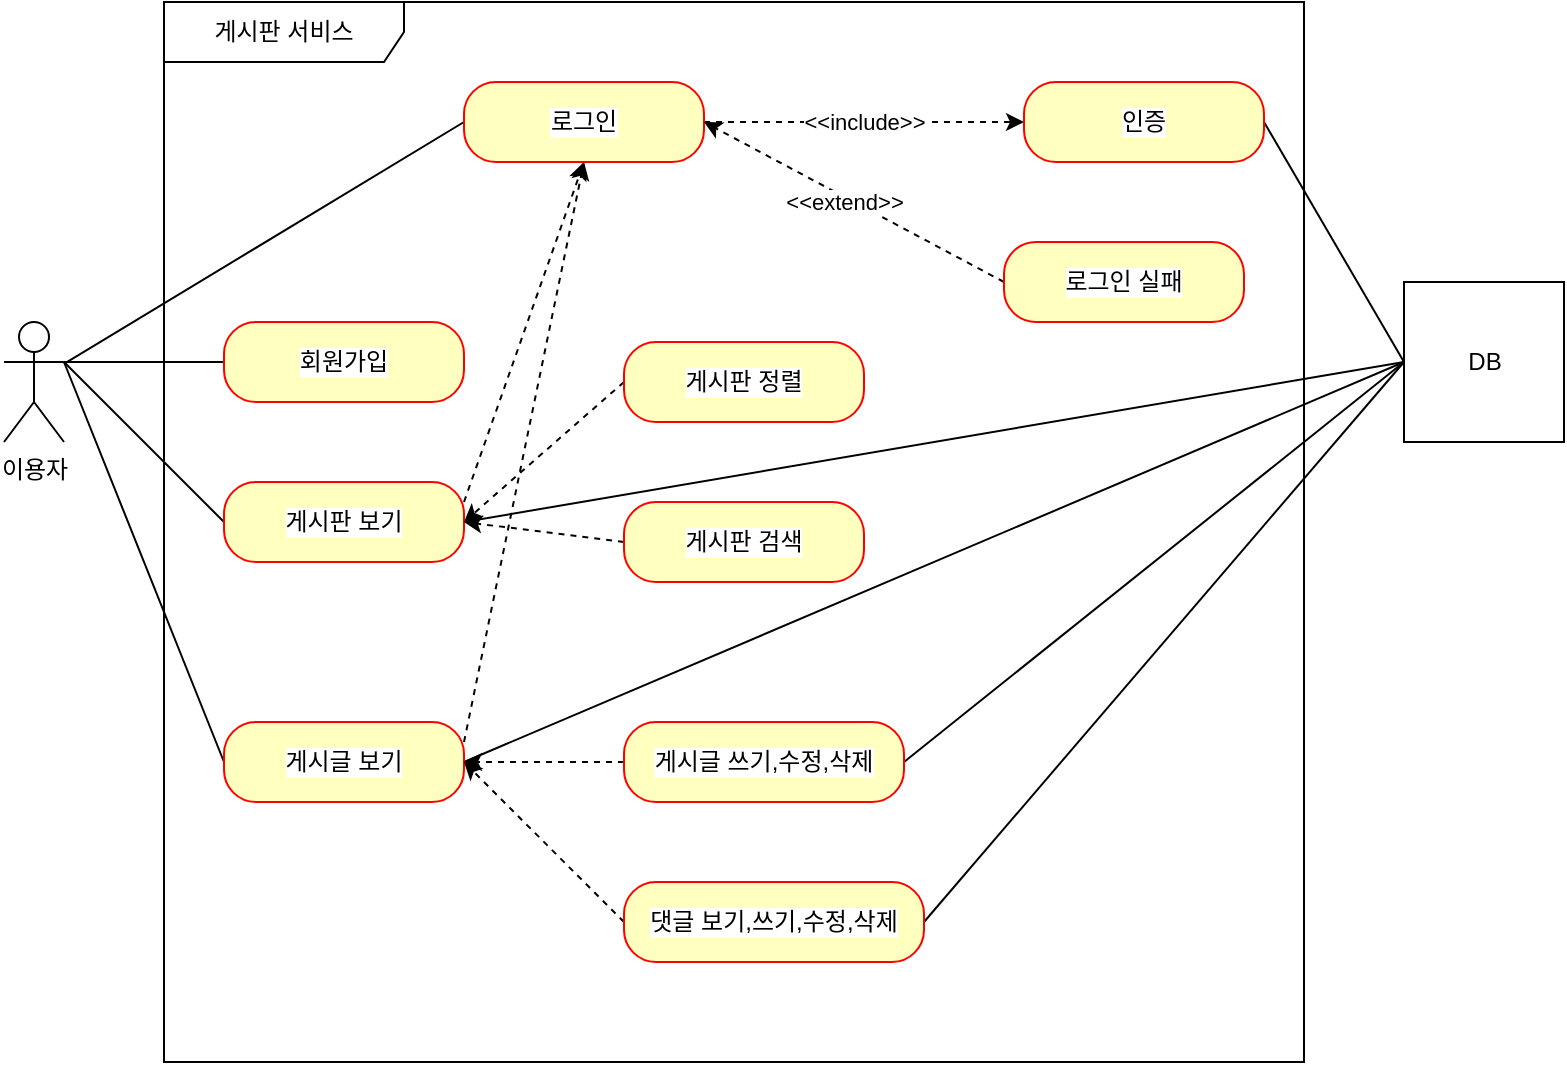 <mxfile version="20.4.0" type="github">
  <diagram id="LUx5Q-E27hHc2LMolcEZ" name="페이지-1">
    <mxGraphModel dx="874" dy="624" grid="1" gridSize="10" guides="1" tooltips="1" connect="1" arrows="1" fold="1" page="1" pageScale="1" pageWidth="827" pageHeight="1169" math="0" shadow="0">
      <root>
        <mxCell id="0" />
        <mxCell id="1" parent="0" />
        <mxCell id="EpxUHzpcKmTcJIoI_K-g-6" value="이용자&lt;br&gt;" style="shape=umlActor;verticalLabelPosition=bottom;verticalAlign=top;html=1;" vertex="1" parent="1">
          <mxGeometry x="250" y="200" width="30" height="60" as="geometry" />
        </mxCell>
        <mxCell id="EpxUHzpcKmTcJIoI_K-g-9" value="게시판 서비스&lt;br&gt;" style="shape=umlFrame;whiteSpace=wrap;html=1;labelBackgroundColor=#ffffff;width=120;height=30;" vertex="1" parent="1">
          <mxGeometry x="330" y="40" width="570" height="530" as="geometry" />
        </mxCell>
        <mxCell id="EpxUHzpcKmTcJIoI_K-g-26" style="rounded=0;orthogonalLoop=1;jettySize=auto;html=1;exitX=0;exitY=0.5;exitDx=0;exitDy=0;entryX=1;entryY=0.333;entryDx=0;entryDy=0;entryPerimeter=0;endArrow=none;endFill=0;" edge="1" parent="1" source="EpxUHzpcKmTcJIoI_K-g-10" target="EpxUHzpcKmTcJIoI_K-g-6">
          <mxGeometry relative="1" as="geometry" />
        </mxCell>
        <mxCell id="EpxUHzpcKmTcJIoI_K-g-10" value="회원가입" style="rounded=1;whiteSpace=wrap;html=1;arcSize=40;fontColor=#000000;fillColor=#ffffc0;strokeColor=#ff0000;labelBackgroundColor=#ffffff;" vertex="1" parent="1">
          <mxGeometry x="360" y="200" width="120" height="40" as="geometry" />
        </mxCell>
        <mxCell id="EpxUHzpcKmTcJIoI_K-g-28" style="edgeStyle=none;rounded=0;orthogonalLoop=1;jettySize=auto;html=1;exitX=0;exitY=0.5;exitDx=0;exitDy=0;entryX=1;entryY=0.333;entryDx=0;entryDy=0;entryPerimeter=0;endArrow=none;endFill=0;" edge="1" parent="1" source="EpxUHzpcKmTcJIoI_K-g-12" target="EpxUHzpcKmTcJIoI_K-g-6">
          <mxGeometry relative="1" as="geometry" />
        </mxCell>
        <mxCell id="EpxUHzpcKmTcJIoI_K-g-36" style="edgeStyle=none;rounded=0;orthogonalLoop=1;jettySize=auto;html=1;exitX=1;exitY=0.25;exitDx=0;exitDy=0;entryX=0.5;entryY=1;entryDx=0;entryDy=0;dashed=1;endArrow=classic;endFill=1;" edge="1" parent="1" source="EpxUHzpcKmTcJIoI_K-g-12" target="EpxUHzpcKmTcJIoI_K-g-14">
          <mxGeometry relative="1" as="geometry" />
        </mxCell>
        <mxCell id="EpxUHzpcKmTcJIoI_K-g-52" style="edgeStyle=none;rounded=0;orthogonalLoop=1;jettySize=auto;html=1;exitX=1;exitY=0.5;exitDx=0;exitDy=0;entryX=0;entryY=0.5;entryDx=0;entryDy=0;endArrow=none;endFill=0;" edge="1" parent="1" source="EpxUHzpcKmTcJIoI_K-g-12" target="EpxUHzpcKmTcJIoI_K-g-49">
          <mxGeometry relative="1" as="geometry" />
        </mxCell>
        <mxCell id="EpxUHzpcKmTcJIoI_K-g-12" value="게시판 보기" style="rounded=1;whiteSpace=wrap;html=1;arcSize=40;fontColor=#000000;fillColor=#ffffc0;strokeColor=#ff0000;labelBackgroundColor=#ffffff;" vertex="1" parent="1">
          <mxGeometry x="360" y="280" width="120" height="40" as="geometry" />
        </mxCell>
        <mxCell id="EpxUHzpcKmTcJIoI_K-g-29" style="edgeStyle=none;rounded=0;orthogonalLoop=1;jettySize=auto;html=1;exitX=0;exitY=0.5;exitDx=0;exitDy=0;endArrow=none;endFill=0;" edge="1" parent="1" source="EpxUHzpcKmTcJIoI_K-g-13">
          <mxGeometry relative="1" as="geometry">
            <mxPoint x="280" y="220" as="targetPoint" />
          </mxGeometry>
        </mxCell>
        <mxCell id="EpxUHzpcKmTcJIoI_K-g-38" style="edgeStyle=none;rounded=0;orthogonalLoop=1;jettySize=auto;html=1;exitX=1;exitY=0.25;exitDx=0;exitDy=0;dashed=1;endArrow=classic;endFill=1;entryX=0.5;entryY=1;entryDx=0;entryDy=0;" edge="1" parent="1" source="EpxUHzpcKmTcJIoI_K-g-13" target="EpxUHzpcKmTcJIoI_K-g-14">
          <mxGeometry relative="1" as="geometry">
            <mxPoint x="540" y="130" as="targetPoint" />
          </mxGeometry>
        </mxCell>
        <mxCell id="EpxUHzpcKmTcJIoI_K-g-53" style="edgeStyle=none;rounded=0;orthogonalLoop=1;jettySize=auto;html=1;exitX=1;exitY=0.5;exitDx=0;exitDy=0;endArrow=none;endFill=0;entryX=0;entryY=0.5;entryDx=0;entryDy=0;" edge="1" parent="1" source="EpxUHzpcKmTcJIoI_K-g-13" target="EpxUHzpcKmTcJIoI_K-g-49">
          <mxGeometry relative="1" as="geometry">
            <mxPoint x="950" y="200" as="targetPoint" />
          </mxGeometry>
        </mxCell>
        <mxCell id="EpxUHzpcKmTcJIoI_K-g-13" value="게시글 보기" style="rounded=1;whiteSpace=wrap;html=1;arcSize=40;fontColor=#000000;fillColor=#ffffc0;strokeColor=#ff0000;labelBackgroundColor=#ffffff;" vertex="1" parent="1">
          <mxGeometry x="360" y="400" width="120" height="40" as="geometry" />
        </mxCell>
        <mxCell id="EpxUHzpcKmTcJIoI_K-g-27" style="edgeStyle=none;rounded=0;orthogonalLoop=1;jettySize=auto;html=1;exitX=0;exitY=0.5;exitDx=0;exitDy=0;endArrow=none;endFill=0;" edge="1" parent="1" source="EpxUHzpcKmTcJIoI_K-g-14" target="EpxUHzpcKmTcJIoI_K-g-6">
          <mxGeometry relative="1" as="geometry" />
        </mxCell>
        <mxCell id="EpxUHzpcKmTcJIoI_K-g-33" style="edgeStyle=none;rounded=0;orthogonalLoop=1;jettySize=auto;html=1;exitX=1;exitY=0.5;exitDx=0;exitDy=0;dashed=1;endArrow=classic;endFill=1;" edge="1" parent="1" source="EpxUHzpcKmTcJIoI_K-g-14" target="EpxUHzpcKmTcJIoI_K-g-15">
          <mxGeometry relative="1" as="geometry" />
        </mxCell>
        <mxCell id="EpxUHzpcKmTcJIoI_K-g-34" value="&amp;lt;&amp;lt;include&amp;gt;&amp;gt;" style="edgeLabel;html=1;align=center;verticalAlign=middle;resizable=0;points=[];" vertex="1" connectable="0" parent="EpxUHzpcKmTcJIoI_K-g-33">
          <mxGeometry x="0.275" relative="1" as="geometry">
            <mxPoint x="-22" as="offset" />
          </mxGeometry>
        </mxCell>
        <mxCell id="EpxUHzpcKmTcJIoI_K-g-14" value="로그인" style="rounded=1;whiteSpace=wrap;html=1;arcSize=40;fontColor=#000000;fillColor=#ffffc0;strokeColor=#ff0000;labelBackgroundColor=#ffffff;" vertex="1" parent="1">
          <mxGeometry x="480" y="80" width="120" height="40" as="geometry" />
        </mxCell>
        <mxCell id="EpxUHzpcKmTcJIoI_K-g-51" style="edgeStyle=none;rounded=0;orthogonalLoop=1;jettySize=auto;html=1;exitX=1;exitY=0.5;exitDx=0;exitDy=0;entryX=0;entryY=0.5;entryDx=0;entryDy=0;endArrow=none;endFill=0;" edge="1" parent="1" source="EpxUHzpcKmTcJIoI_K-g-15" target="EpxUHzpcKmTcJIoI_K-g-49">
          <mxGeometry relative="1" as="geometry" />
        </mxCell>
        <mxCell id="EpxUHzpcKmTcJIoI_K-g-15" value="인증" style="rounded=1;whiteSpace=wrap;html=1;arcSize=40;fontColor=#000000;fillColor=#ffffc0;strokeColor=#ff0000;labelBackgroundColor=#ffffff;" vertex="1" parent="1">
          <mxGeometry x="760" y="80" width="120" height="40" as="geometry" />
        </mxCell>
        <mxCell id="EpxUHzpcKmTcJIoI_K-g-31" style="edgeStyle=none;rounded=0;orthogonalLoop=1;jettySize=auto;html=1;exitX=0;exitY=0.5;exitDx=0;exitDy=0;endArrow=classic;endFill=1;dashed=1;" edge="1" parent="1" source="EpxUHzpcKmTcJIoI_K-g-16">
          <mxGeometry relative="1" as="geometry">
            <mxPoint x="600" y="100" as="targetPoint" />
          </mxGeometry>
        </mxCell>
        <mxCell id="EpxUHzpcKmTcJIoI_K-g-35" value="&amp;lt;&amp;lt;extend&amp;gt;&amp;gt;" style="edgeLabel;html=1;align=center;verticalAlign=middle;resizable=0;points=[];" vertex="1" connectable="0" parent="EpxUHzpcKmTcJIoI_K-g-31">
          <mxGeometry x="-0.196" y="4" relative="1" as="geometry">
            <mxPoint x="-18" y="-12" as="offset" />
          </mxGeometry>
        </mxCell>
        <mxCell id="EpxUHzpcKmTcJIoI_K-g-16" value="로그인 실패" style="rounded=1;whiteSpace=wrap;html=1;arcSize=40;fontColor=#000000;fillColor=#ffffc0;strokeColor=#ff0000;labelBackgroundColor=#ffffff;" vertex="1" parent="1">
          <mxGeometry x="750" y="160" width="120" height="40" as="geometry" />
        </mxCell>
        <mxCell id="EpxUHzpcKmTcJIoI_K-g-41" style="edgeStyle=none;rounded=0;orthogonalLoop=1;jettySize=auto;html=1;exitX=0;exitY=0.5;exitDx=0;exitDy=0;entryX=1;entryY=0.5;entryDx=0;entryDy=0;dashed=1;endArrow=classic;endFill=1;" edge="1" parent="1" source="EpxUHzpcKmTcJIoI_K-g-17" target="EpxUHzpcKmTcJIoI_K-g-12">
          <mxGeometry relative="1" as="geometry" />
        </mxCell>
        <mxCell id="EpxUHzpcKmTcJIoI_K-g-17" value="게시판 정렬" style="rounded=1;whiteSpace=wrap;html=1;arcSize=40;fontColor=#000000;fillColor=#ffffc0;strokeColor=#ff0000;labelBackgroundColor=#ffffff;" vertex="1" parent="1">
          <mxGeometry x="560" y="210" width="120" height="40" as="geometry" />
        </mxCell>
        <mxCell id="EpxUHzpcKmTcJIoI_K-g-43" style="edgeStyle=none;rounded=0;orthogonalLoop=1;jettySize=auto;html=1;exitX=0;exitY=0.5;exitDx=0;exitDy=0;entryX=1;entryY=0.5;entryDx=0;entryDy=0;dashed=1;endArrow=classic;endFill=1;" edge="1" parent="1" source="EpxUHzpcKmTcJIoI_K-g-18" target="EpxUHzpcKmTcJIoI_K-g-12">
          <mxGeometry relative="1" as="geometry" />
        </mxCell>
        <mxCell id="EpxUHzpcKmTcJIoI_K-g-18" value="게시판 검색" style="rounded=1;whiteSpace=wrap;html=1;arcSize=40;fontColor=#000000;fillColor=#ffffc0;strokeColor=#ff0000;labelBackgroundColor=#ffffff;" vertex="1" parent="1">
          <mxGeometry x="560" y="290" width="120" height="40" as="geometry" />
        </mxCell>
        <mxCell id="EpxUHzpcKmTcJIoI_K-g-47" style="edgeStyle=none;rounded=0;orthogonalLoop=1;jettySize=auto;html=1;exitX=0;exitY=0.5;exitDx=0;exitDy=0;entryX=1;entryY=0.5;entryDx=0;entryDy=0;dashed=1;endArrow=classic;endFill=1;" edge="1" parent="1" source="EpxUHzpcKmTcJIoI_K-g-19" target="EpxUHzpcKmTcJIoI_K-g-13">
          <mxGeometry relative="1" as="geometry" />
        </mxCell>
        <mxCell id="EpxUHzpcKmTcJIoI_K-g-54" style="edgeStyle=none;rounded=0;orthogonalLoop=1;jettySize=auto;html=1;exitX=1;exitY=0.5;exitDx=0;exitDy=0;entryX=0;entryY=0.5;entryDx=0;entryDy=0;endArrow=none;endFill=0;" edge="1" parent="1" source="EpxUHzpcKmTcJIoI_K-g-19" target="EpxUHzpcKmTcJIoI_K-g-49">
          <mxGeometry relative="1" as="geometry" />
        </mxCell>
        <mxCell id="EpxUHzpcKmTcJIoI_K-g-19" value="게시글 쓰기,수정,삭제" style="rounded=1;whiteSpace=wrap;html=1;arcSize=40;fontColor=#000000;fillColor=#ffffc0;strokeColor=#ff0000;labelBackgroundColor=#ffffff;" vertex="1" parent="1">
          <mxGeometry x="560" y="400" width="140" height="40" as="geometry" />
        </mxCell>
        <mxCell id="EpxUHzpcKmTcJIoI_K-g-48" style="edgeStyle=none;rounded=0;orthogonalLoop=1;jettySize=auto;html=1;exitX=0;exitY=0.5;exitDx=0;exitDy=0;entryX=1;entryY=0.5;entryDx=0;entryDy=0;dashed=1;endArrow=classic;endFill=1;" edge="1" parent="1" source="EpxUHzpcKmTcJIoI_K-g-20" target="EpxUHzpcKmTcJIoI_K-g-13">
          <mxGeometry relative="1" as="geometry" />
        </mxCell>
        <mxCell id="EpxUHzpcKmTcJIoI_K-g-56" style="edgeStyle=none;rounded=0;orthogonalLoop=1;jettySize=auto;html=1;exitX=1;exitY=0.5;exitDx=0;exitDy=0;entryX=0;entryY=0.5;entryDx=0;entryDy=0;endArrow=none;endFill=0;" edge="1" parent="1" source="EpxUHzpcKmTcJIoI_K-g-20" target="EpxUHzpcKmTcJIoI_K-g-49">
          <mxGeometry relative="1" as="geometry" />
        </mxCell>
        <mxCell id="EpxUHzpcKmTcJIoI_K-g-20" value="댓글 보기,쓰기,수정,삭제" style="rounded=1;whiteSpace=wrap;html=1;arcSize=40;fontColor=#000000;fillColor=#ffffc0;strokeColor=#ff0000;labelBackgroundColor=#ffffff;" vertex="1" parent="1">
          <mxGeometry x="560" y="480" width="150" height="40" as="geometry" />
        </mxCell>
        <mxCell id="EpxUHzpcKmTcJIoI_K-g-40" style="edgeStyle=none;rounded=0;orthogonalLoop=1;jettySize=auto;html=1;exitX=0.5;exitY=1;exitDx=0;exitDy=0;dashed=1;endArrow=classic;endFill=1;" edge="1" parent="1" source="EpxUHzpcKmTcJIoI_K-g-17" target="EpxUHzpcKmTcJIoI_K-g-17">
          <mxGeometry relative="1" as="geometry" />
        </mxCell>
        <mxCell id="EpxUHzpcKmTcJIoI_K-g-44" style="edgeStyle=none;rounded=0;orthogonalLoop=1;jettySize=auto;html=1;exitX=0.5;exitY=1;exitDx=0;exitDy=0;dashed=1;endArrow=classic;endFill=1;" edge="1" parent="1" source="EpxUHzpcKmTcJIoI_K-g-19" target="EpxUHzpcKmTcJIoI_K-g-19">
          <mxGeometry relative="1" as="geometry" />
        </mxCell>
        <mxCell id="EpxUHzpcKmTcJIoI_K-g-49" value="DB" style="html=1;dropTarget=0;labelBackgroundColor=#ffffff;" vertex="1" parent="1">
          <mxGeometry x="950" y="180" width="80" height="80" as="geometry" />
        </mxCell>
      </root>
    </mxGraphModel>
  </diagram>
</mxfile>
